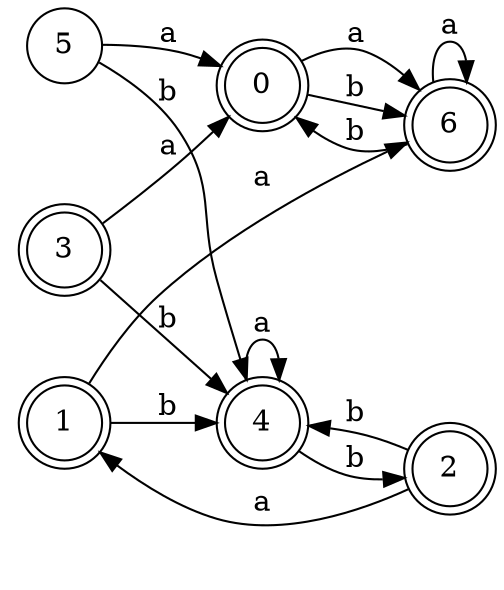 digraph n6_4 {
__start0 [label="" shape="none"];

rankdir=LR;
size="8,5";

s0 [style="rounded,filled", color="black", fillcolor="white" shape="doublecircle", label="0"];
s1 [style="rounded,filled", color="black", fillcolor="white" shape="doublecircle", label="1"];
s2 [style="rounded,filled", color="black", fillcolor="white" shape="doublecircle", label="2"];
s3 [style="rounded,filled", color="black", fillcolor="white" shape="doublecircle", label="3"];
s4 [style="rounded,filled", color="black", fillcolor="white" shape="doublecircle", label="4"];
s5 [style="filled", color="black", fillcolor="white" shape="circle", label="5"];
s6 [style="rounded,filled", color="black", fillcolor="white" shape="doublecircle", label="6"];
s0 -> s6 [label="a"];
s0 -> s6 [label="b"];
s1 -> s6 [label="a"];
s1 -> s4 [label="b"];
s2 -> s1 [label="a"];
s2 -> s4 [label="b"];
s3 -> s0 [label="a"];
s3 -> s4 [label="b"];
s4 -> s4 [label="a"];
s4 -> s2 [label="b"];
s5 -> s0 [label="a"];
s5 -> s4 [label="b"];
s6 -> s6 [label="a"];
s6 -> s0 [label="b"];

}